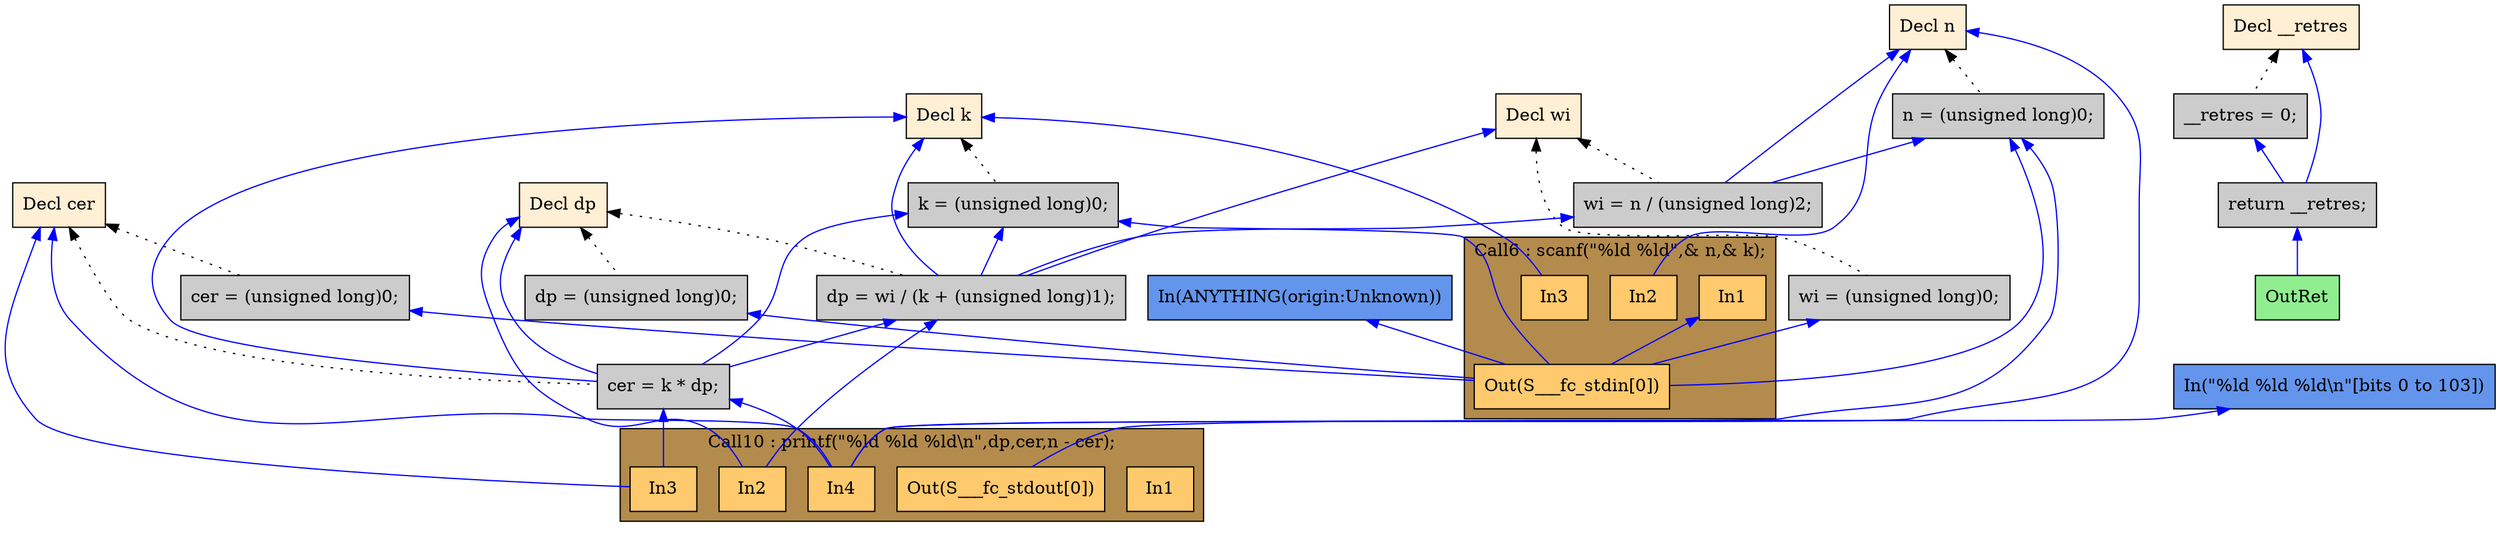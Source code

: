 digraph G {
  rankdir=TB;
  node [style="filled", ];
  2 [label="Decl n", fillcolor="#FFEFD5", shape=box, ];
  3 [label="Decl k", fillcolor="#FFEFD5", shape=box, ];
  4 [label="Decl dp", fillcolor="#FFEFD5", shape=box, ];
  5 [label="Decl cer", fillcolor="#FFEFD5", shape=box, ];
  6 [label="Decl wi", fillcolor="#FFEFD5", shape=box, ];
  7 [label="Decl __retres", fillcolor="#FFEFD5", shape=box, ];
  8 [label="n = (unsigned long)0;", fillcolor="#CCCCCC", shape=box, ];
  9 [label="k = (unsigned long)0;", fillcolor="#CCCCCC", shape=box, ];
  10 [label="dp = (unsigned long)0;", fillcolor="#CCCCCC", shape=box, ];
  11 [label="cer = (unsigned long)0;", fillcolor="#CCCCCC", shape=box, ];
  12 [label="wi = (unsigned long)0;", fillcolor="#CCCCCC", shape=box, ];
  14 [label="In1", fillcolor="#FFCA6E", shape=box, ];
  15 [label="In2", fillcolor="#FFCA6E", shape=box, ];
  16 [label="In3", fillcolor="#FFCA6E", shape=box, ];
  17 [label="Out(S___fc_stdin[0])", fillcolor="#FFCA6E", shape=box, ];
  18 [label="wi = n / (unsigned long)2;", fillcolor="#CCCCCC", shape=box, ];
  19 [label="dp = wi / (k + (unsigned long)1);", fillcolor="#CCCCCC",
      shape=box, ];
  20 [label="cer = k * dp;", fillcolor="#CCCCCC", shape=box, ];
  22 [label="In1", fillcolor="#FFCA6E", shape=box, ];
  23 [label="In2", fillcolor="#FFCA6E", shape=box, ];
  24 [label="In3", fillcolor="#FFCA6E", shape=box, ];
  25 [label="In4", fillcolor="#FFCA6E", shape=box, ];
  26 [label="Out(S___fc_stdout[0])", fillcolor="#FFCA6E", shape=box, ];
  27 [label="__retres = 0;", fillcolor="#CCCCCC", shape=box, ];
  28 [label="return __retres;", fillcolor="#CCCCCC", shape=box, ];
  29 [label="OutRet", fillcolor="#90EE90", shape=box, ];
  30 [label="In(\"%ld %ld %ld\\n\"[bits 0 to 103])", fillcolor="#6495ED",
      shape=box, ];
  31 [label="In(ANYTHING(origin:Unknown))", fillcolor="#6495ED", shape=box, ];
  
  subgraph cluster_Call10 { label="Call10 : printf(\"%ld %ld %ld\\n\",dp,cer,n - cer);";
                            fillcolor="#B38B4D"; style="filled"; 26;25;24;23;22;
     };
  subgraph cluster_Call6 { label="Call6 : scanf(\"%ld %ld\",& n,& k);";
                           fillcolor="#B38B4D"; style="filled"; 17;16;15;14;
     };
  
  edge [dir=back, ];
  2 -> 8 [color="#000000", style="dotted", ];
  3 -> 9 [color="#000000", style="dotted", ];
  4 -> 10 [color="#000000", style="dotted", ];
  5 -> 11 [color="#000000", style="dotted", ];
  6 -> 12 [color="#000000", style="dotted", ];
  2 -> 15 [color="#0000FF", ];
  3 -> 16 [color="#0000FF", ];
  8 -> 17 [color="#0000FF", ];
  9 -> 17 [color="#0000FF", ];
  10 -> 17 [color="#0000FF", ];
  11 -> 17 [color="#0000FF", ];
  12 -> 17 [color="#0000FF", ];
  14 -> 17 [color="#0000FF", ];
  31 -> 17 [color="#0000FF", ];
  2 -> 18 [color="#0000FF", ];
  6 -> 18 [color="#000000", style="dotted", ];
  8 -> 18 [color="#0000FF", ];
  3 -> 19 [color="#0000FF", ];
  4 -> 19 [color="#000000", style="dotted", ];
  6 -> 19 [color="#0000FF", ];
  9 -> 19 [color="#0000FF", ];
  18 -> 19 [color="#0000FF", ];
  3 -> 20 [color="#0000FF", ];
  4 -> 20 [color="#0000FF", ];
  5 -> 20 [color="#000000", style="dotted", ];
  9 -> 20 [color="#0000FF", ];
  19 -> 20 [color="#0000FF", ];
  4 -> 23 [color="#0000FF", ];
  19 -> 23 [color="#0000FF", ];
  5 -> 24 [color="#0000FF", ];
  20 -> 24 [color="#0000FF", ];
  2 -> 25 [color="#0000FF", ];
  5 -> 25 [color="#0000FF", ];
  8 -> 25 [color="#0000FF", ];
  20 -> 25 [color="#0000FF", ];
  30 -> 26 [color="#0000FF", ];
  7 -> 27 [color="#000000", style="dotted", ];
  7 -> 28 [color="#0000FF", ];
  27 -> 28 [color="#0000FF", ];
  28 -> 29 [color="#0000FF", ];
  
  }